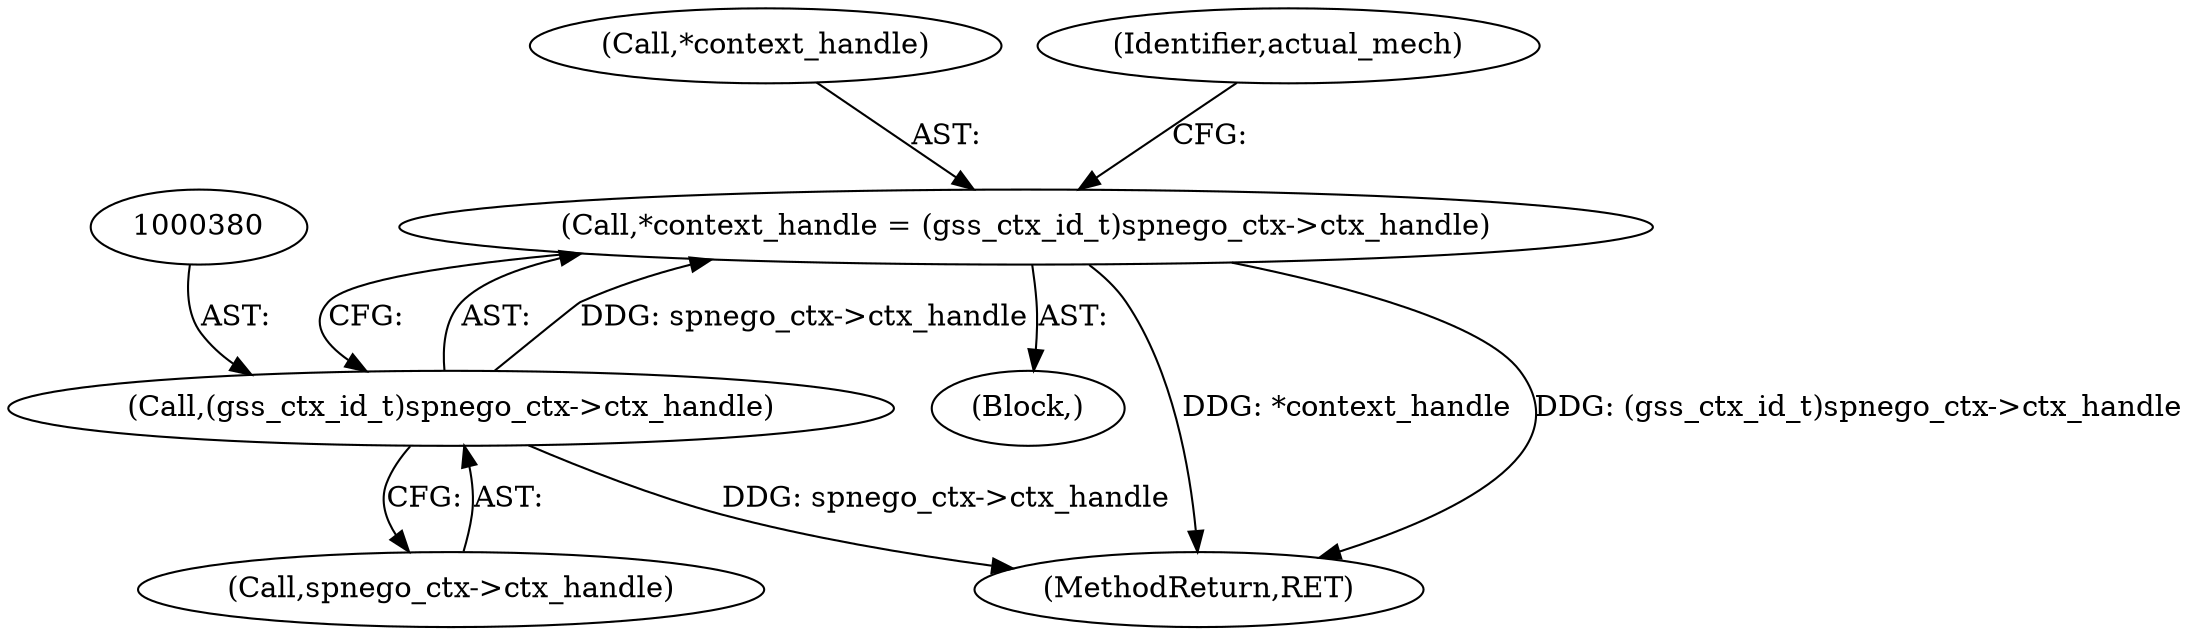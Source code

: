 digraph "1_krb5_b51b33f2bc5d1497ddf5bd107f791c101695000d_12@del" {
"1000376" [label="(Call,*context_handle = (gss_ctx_id_t)spnego_ctx->ctx_handle)"];
"1000379" [label="(Call,(gss_ctx_id_t)spnego_ctx->ctx_handle)"];
"1000375" [label="(Block,)"];
"1000381" [label="(Call,spnego_ctx->ctx_handle)"];
"1000468" [label="(MethodReturn,RET)"];
"1000376" [label="(Call,*context_handle = (gss_ctx_id_t)spnego_ctx->ctx_handle)"];
"1000377" [label="(Call,*context_handle)"];
"1000386" [label="(Identifier,actual_mech)"];
"1000379" [label="(Call,(gss_ctx_id_t)spnego_ctx->ctx_handle)"];
"1000376" -> "1000375"  [label="AST: "];
"1000376" -> "1000379"  [label="CFG: "];
"1000377" -> "1000376"  [label="AST: "];
"1000379" -> "1000376"  [label="AST: "];
"1000386" -> "1000376"  [label="CFG: "];
"1000376" -> "1000468"  [label="DDG: *context_handle"];
"1000376" -> "1000468"  [label="DDG: (gss_ctx_id_t)spnego_ctx->ctx_handle"];
"1000379" -> "1000376"  [label="DDG: spnego_ctx->ctx_handle"];
"1000379" -> "1000381"  [label="CFG: "];
"1000380" -> "1000379"  [label="AST: "];
"1000381" -> "1000379"  [label="AST: "];
"1000379" -> "1000468"  [label="DDG: spnego_ctx->ctx_handle"];
}
